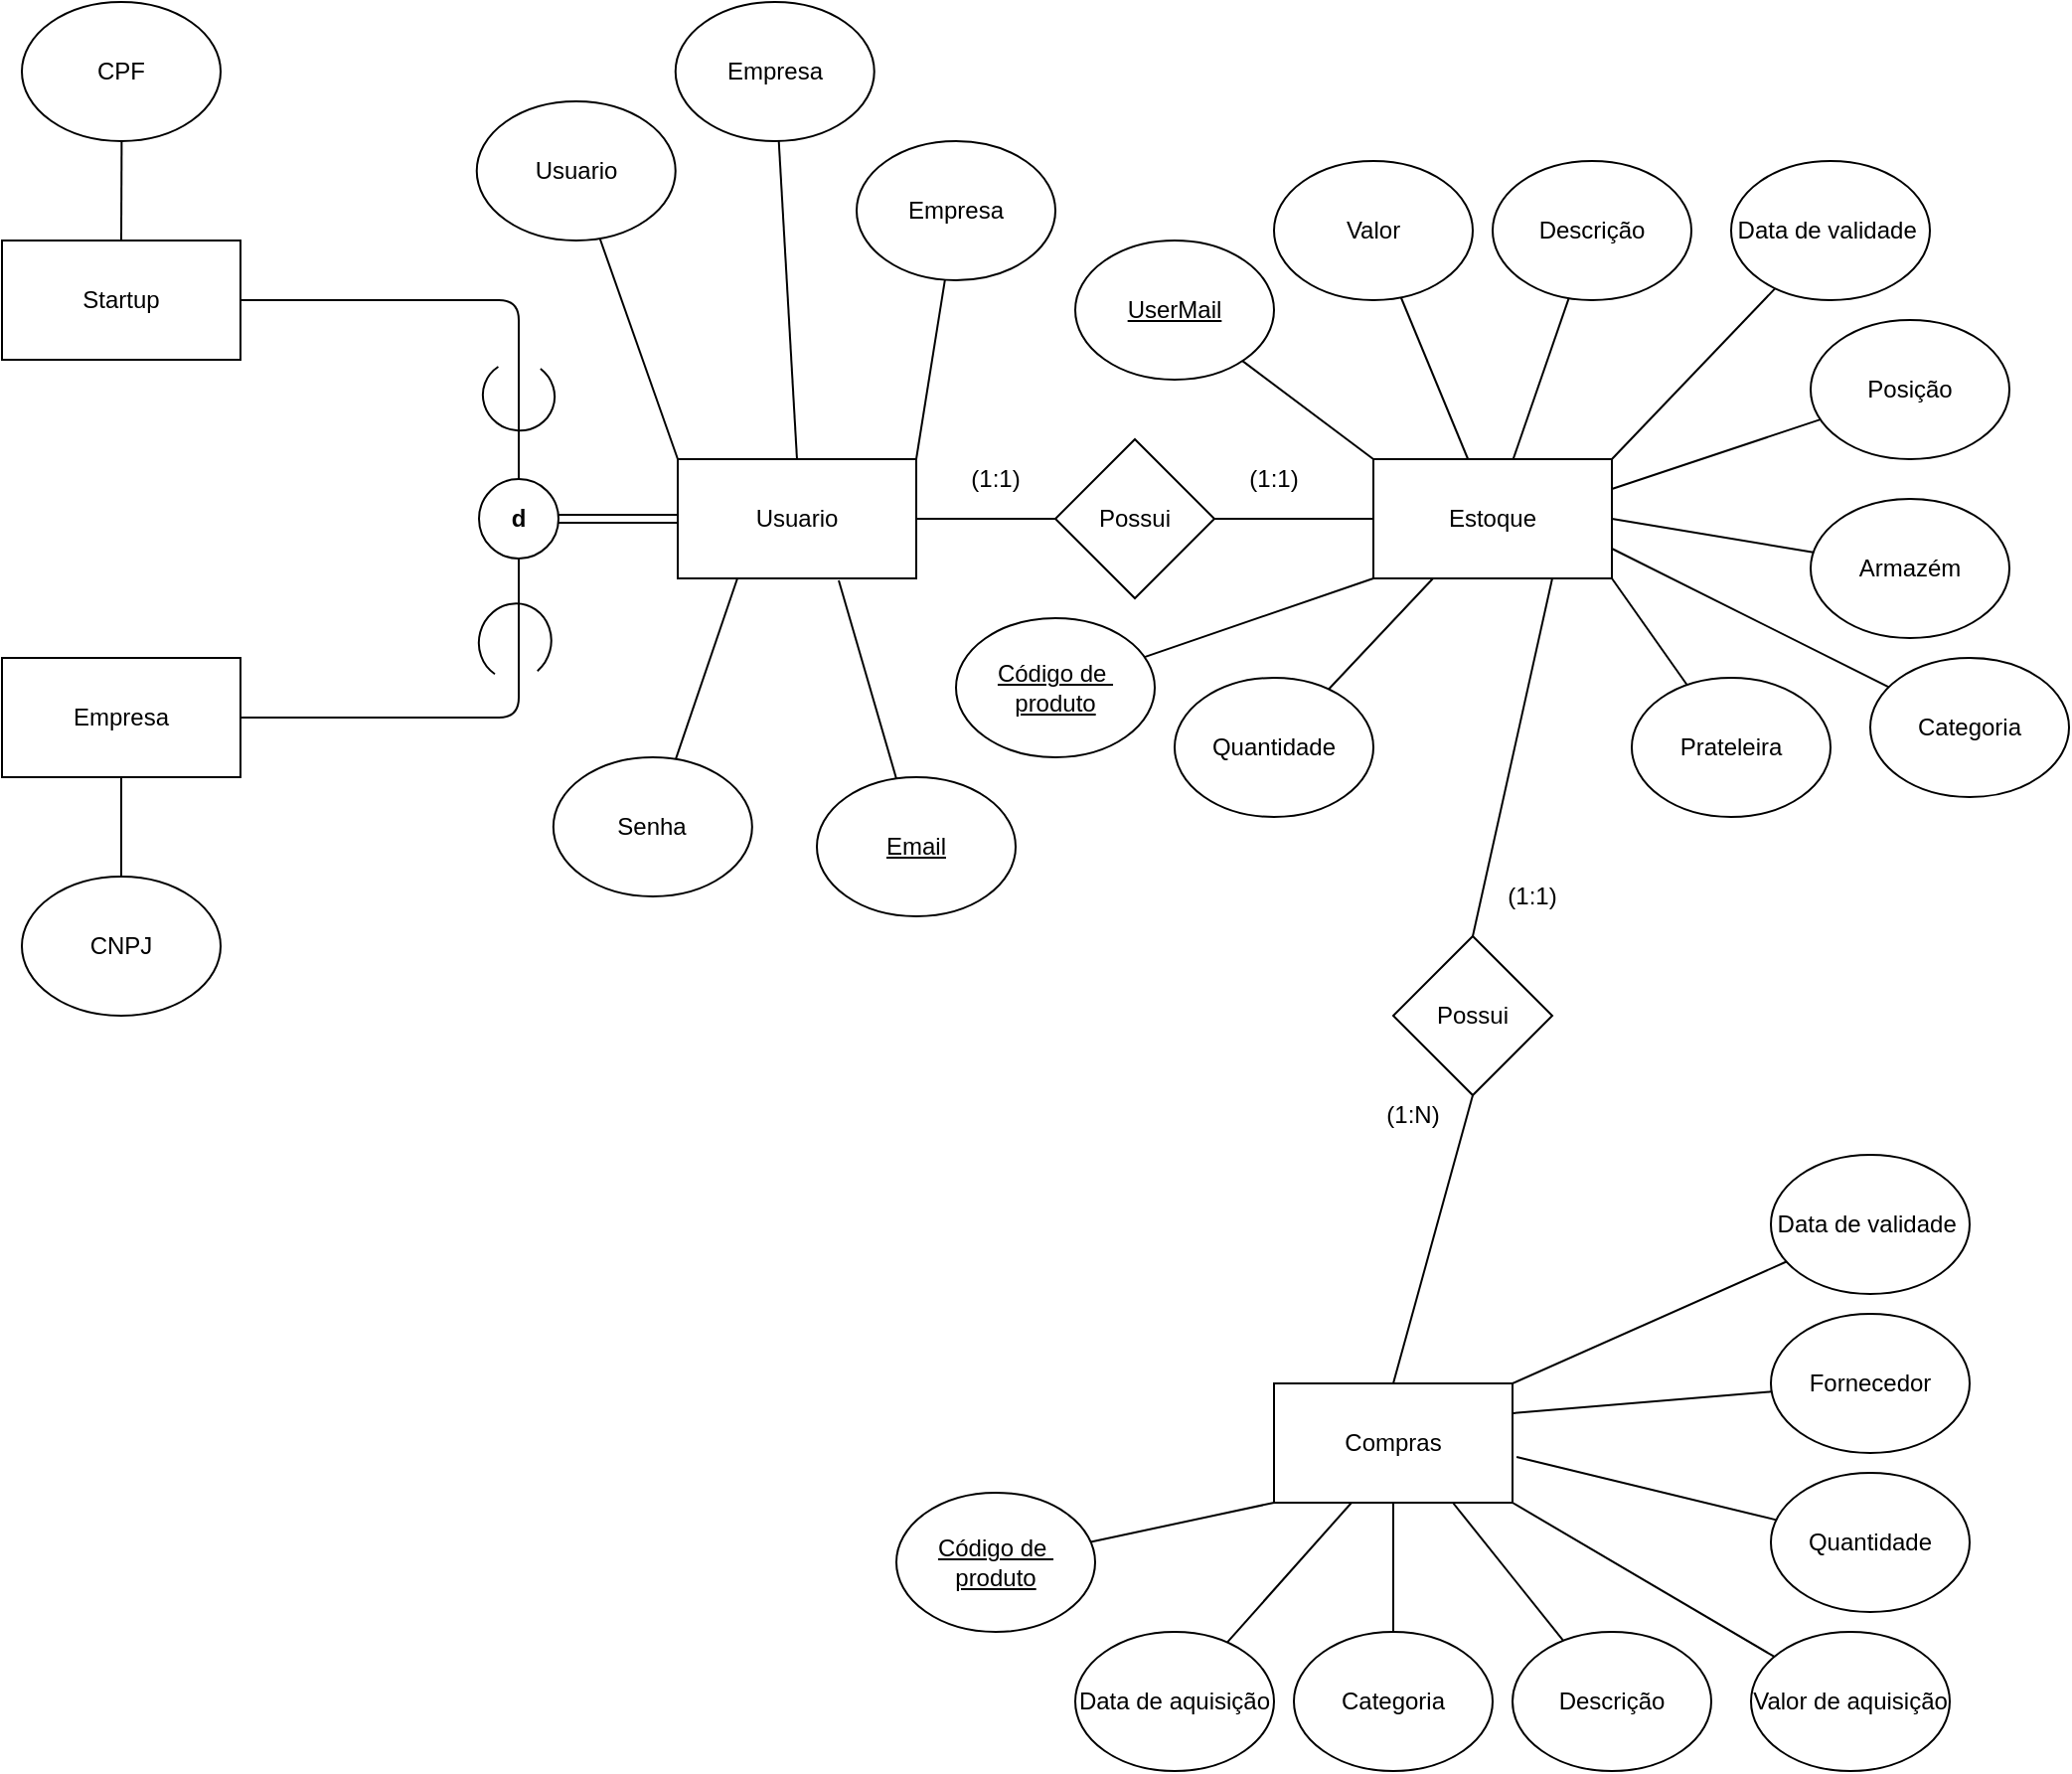 <mxfile version="14.6.13" type="device"><diagram id="1OuSqB6n7RIC-IwQSMWY" name="Página-1"><mxGraphModel dx="780" dy="1982" grid="1" gridSize="10" guides="1" tooltips="1" connect="1" arrows="1" fold="1" page="1" pageScale="1" pageWidth="827" pageHeight="1169" math="0" shadow="0"><root><mxCell id="0"/><mxCell id="1" parent="0"/><mxCell id="R41f_Rn7LxnGJc4v9FjH-8" value="" style="edgeStyle=none;orthogonalLoop=1;jettySize=auto;html=1;endArrow=none;" parent="1" source="ovXorbNw-mh5iWZCvVrl-1" target="ovXorbNw-mh5iWZCvVrl-5" edge="1"><mxGeometry relative="1" as="geometry"/></mxCell><mxCell id="ovXorbNw-mh5iWZCvVrl-1" value="CNPJ" style="ellipse;whiteSpace=wrap;html=1;" parent="1" vertex="1"><mxGeometry x="130" y="410" width="100" height="70" as="geometry"/></mxCell><mxCell id="ovXorbNw-mh5iWZCvVrl-10" style="edgeStyle=none;orthogonalLoop=1;jettySize=auto;html=1;endArrow=none;entryX=1;entryY=0.5;entryDx=0;entryDy=0;exitX=0.5;exitY=0;exitDx=0;exitDy=0;" parent="1" source="ovXorbNw-mh5iWZCvVrl-12" target="ovXorbNw-mh5iWZCvVrl-6" edge="1"><mxGeometry relative="1" as="geometry"><mxPoint x="380" y="90" as="targetPoint"/><mxPoint x="380" y="170" as="sourcePoint"/><Array as="points"><mxPoint x="380" y="120"/></Array></mxGeometry></mxCell><mxCell id="ovXorbNw-mh5iWZCvVrl-11" style="edgeStyle=none;orthogonalLoop=1;jettySize=auto;html=1;endArrow=none;entryX=1;entryY=0.5;entryDx=0;entryDy=0;startArrow=none;" parent="1" target="ovXorbNw-mh5iWZCvVrl-5" edge="1"><mxGeometry relative="1" as="geometry"><mxPoint x="380" y="360" as="targetPoint"/><mxPoint x="340" y="330" as="sourcePoint"/><Array as="points"/></mxGeometry></mxCell><mxCell id="ovXorbNw-mh5iWZCvVrl-13" value="" style="edgeStyle=none;orthogonalLoop=1;jettySize=auto;html=1;endArrow=none;shape=link;" parent="1" source="ovXorbNw-mh5iWZCvVrl-2" target="ovXorbNw-mh5iWZCvVrl-12" edge="1"><mxGeometry relative="1" as="geometry"/></mxCell><mxCell id="R41f_Rn7LxnGJc4v9FjH-30" value="" style="edgeStyle=none;orthogonalLoop=1;jettySize=auto;html=1;endArrow=none;" parent="1" source="ovXorbNw-mh5iWZCvVrl-2" target="R41f_Rn7LxnGJc4v9FjH-9" edge="1"><mxGeometry relative="1" as="geometry"/></mxCell><mxCell id="ovXorbNw-mh5iWZCvVrl-2" value="Usuario" style="rounded=0;whiteSpace=wrap;html=1;" parent="1" vertex="1"><mxGeometry x="460" y="200" width="120" height="60" as="geometry"/></mxCell><mxCell id="ovXorbNw-mh5iWZCvVrl-3" value="Estoque" style="rounded=0;whiteSpace=wrap;html=1;" parent="1" vertex="1"><mxGeometry x="810" y="200" width="120" height="60" as="geometry"/></mxCell><mxCell id="R41f_Rn7LxnGJc4v9FjH-7" value="" style="edgeStyle=none;orthogonalLoop=1;jettySize=auto;html=1;endArrow=none;" parent="1" source="ovXorbNw-mh5iWZCvVrl-4" target="ovXorbNw-mh5iWZCvVrl-6" edge="1"><mxGeometry relative="1" as="geometry"/></mxCell><mxCell id="ovXorbNw-mh5iWZCvVrl-4" value="CPF" style="ellipse;whiteSpace=wrap;html=1;" parent="1" vertex="1"><mxGeometry x="130" y="-30" width="100" height="70" as="geometry"/></mxCell><mxCell id="ovXorbNw-mh5iWZCvVrl-5" value="Empresa" style="rounded=0;whiteSpace=wrap;html=1;" parent="1" vertex="1"><mxGeometry x="120" y="300" width="120" height="60" as="geometry"/></mxCell><mxCell id="ovXorbNw-mh5iWZCvVrl-6" value="Startup" style="rounded=0;whiteSpace=wrap;html=1;" parent="1" vertex="1"><mxGeometry x="120" y="90" width="120" height="60" as="geometry"/></mxCell><mxCell id="ovXorbNw-mh5iWZCvVrl-12" value="&lt;b&gt;d&lt;/b&gt;" style="ellipse;whiteSpace=wrap;html=1;aspect=fixed;" parent="1" vertex="1"><mxGeometry x="360" y="210" width="40" height="40" as="geometry"/></mxCell><mxCell id="R41f_Rn7LxnGJc4v9FjH-31" value="" style="edgeStyle=none;orthogonalLoop=1;jettySize=auto;html=1;endArrow=none;" parent="1" source="R41f_Rn7LxnGJc4v9FjH-9" target="ovXorbNw-mh5iWZCvVrl-3" edge="1"><mxGeometry relative="1" as="geometry"/></mxCell><mxCell id="R41f_Rn7LxnGJc4v9FjH-9" value="Possui" style="rhombus;whiteSpace=wrap;html=1;" parent="1" vertex="1"><mxGeometry x="650" y="190" width="80" height="80" as="geometry"/></mxCell><mxCell id="R41f_Rn7LxnGJc4v9FjH-45" style="edgeStyle=none;orthogonalLoop=1;jettySize=auto;html=1;endArrow=none;" parent="1" source="R41f_Rn7LxnGJc4v9FjH-18" target="ovXorbNw-mh5iWZCvVrl-3" edge="1"><mxGeometry relative="1" as="geometry"/></mxCell><mxCell id="R41f_Rn7LxnGJc4v9FjH-18" value="Valor" style="ellipse;whiteSpace=wrap;html=1;" parent="1" vertex="1"><mxGeometry x="760" y="50" width="100" height="70" as="geometry"/></mxCell><mxCell id="R41f_Rn7LxnGJc4v9FjH-47" style="edgeStyle=none;orthogonalLoop=1;jettySize=auto;html=1;entryX=1;entryY=0;entryDx=0;entryDy=0;endArrow=none;" parent="1" source="R41f_Rn7LxnGJc4v9FjH-22" target="ovXorbNw-mh5iWZCvVrl-3" edge="1"><mxGeometry relative="1" as="geometry"/></mxCell><mxCell id="R41f_Rn7LxnGJc4v9FjH-22" value="Data de validade&amp;nbsp;" style="ellipse;whiteSpace=wrap;html=1;" parent="1" vertex="1"><mxGeometry x="990" y="50" width="100" height="70" as="geometry"/></mxCell><mxCell id="R41f_Rn7LxnGJc4v9FjH-46" style="edgeStyle=none;orthogonalLoop=1;jettySize=auto;html=1;endArrow=none;" parent="1" source="R41f_Rn7LxnGJc4v9FjH-24" target="ovXorbNw-mh5iWZCvVrl-3" edge="1"><mxGeometry relative="1" as="geometry"/></mxCell><mxCell id="R41f_Rn7LxnGJc4v9FjH-24" value="Descrição" style="ellipse;whiteSpace=wrap;html=1;" parent="1" vertex="1"><mxGeometry x="870" y="50" width="100" height="70" as="geometry"/></mxCell><mxCell id="R41f_Rn7LxnGJc4v9FjH-50" style="edgeStyle=none;orthogonalLoop=1;jettySize=auto;html=1;entryX=1;entryY=0.75;entryDx=0;entryDy=0;endArrow=none;" parent="1" source="R41f_Rn7LxnGJc4v9FjH-25" target="ovXorbNw-mh5iWZCvVrl-3" edge="1"><mxGeometry relative="1" as="geometry"/></mxCell><mxCell id="R41f_Rn7LxnGJc4v9FjH-25" value="Categoria" style="ellipse;whiteSpace=wrap;html=1;" parent="1" vertex="1"><mxGeometry x="1060" y="300" width="100" height="70" as="geometry"/></mxCell><mxCell id="R41f_Rn7LxnGJc4v9FjH-48" style="edgeStyle=none;orthogonalLoop=1;jettySize=auto;html=1;entryX=1;entryY=0.25;entryDx=0;entryDy=0;endArrow=none;" parent="1" source="R41f_Rn7LxnGJc4v9FjH-26" target="ovXorbNw-mh5iWZCvVrl-3" edge="1"><mxGeometry relative="1" as="geometry"/></mxCell><mxCell id="R41f_Rn7LxnGJc4v9FjH-26" value="Posição" style="ellipse;whiteSpace=wrap;html=1;" parent="1" vertex="1"><mxGeometry x="1030" y="130" width="100" height="70" as="geometry"/></mxCell><mxCell id="R41f_Rn7LxnGJc4v9FjH-53" style="edgeStyle=none;orthogonalLoop=1;jettySize=auto;html=1;entryX=0.25;entryY=1;entryDx=0;entryDy=0;endArrow=none;" parent="1" source="R41f_Rn7LxnGJc4v9FjH-27" target="ovXorbNw-mh5iWZCvVrl-3" edge="1"><mxGeometry relative="1" as="geometry"/></mxCell><mxCell id="R41f_Rn7LxnGJc4v9FjH-27" value="Quantidade" style="ellipse;whiteSpace=wrap;html=1;" parent="1" vertex="1"><mxGeometry x="710" y="310" width="100" height="70" as="geometry"/></mxCell><mxCell id="R41f_Rn7LxnGJc4v9FjH-29" value="Compras" style="rounded=0;whiteSpace=wrap;html=1;" parent="1" vertex="1"><mxGeometry x="760" y="665" width="120" height="60" as="geometry"/></mxCell><mxCell id="R41f_Rn7LxnGJc4v9FjH-51" style="edgeStyle=none;orthogonalLoop=1;jettySize=auto;html=1;entryX=1;entryY=1;entryDx=0;entryDy=0;endArrow=none;" parent="1" source="R41f_Rn7LxnGJc4v9FjH-32" target="ovXorbNw-mh5iWZCvVrl-3" edge="1"><mxGeometry relative="1" as="geometry"/></mxCell><mxCell id="R41f_Rn7LxnGJc4v9FjH-32" value="Prateleira" style="ellipse;whiteSpace=wrap;html=1;" parent="1" vertex="1"><mxGeometry x="940" y="310" width="100" height="70" as="geometry"/></mxCell><mxCell id="R41f_Rn7LxnGJc4v9FjH-49" style="edgeStyle=none;orthogonalLoop=1;jettySize=auto;html=1;entryX=1;entryY=0.5;entryDx=0;entryDy=0;endArrow=none;" parent="1" source="R41f_Rn7LxnGJc4v9FjH-33" target="ovXorbNw-mh5iWZCvVrl-3" edge="1"><mxGeometry relative="1" as="geometry"/></mxCell><mxCell id="R41f_Rn7LxnGJc4v9FjH-33" value="Armazém" style="ellipse;whiteSpace=wrap;html=1;" parent="1" vertex="1"><mxGeometry x="1030" y="220" width="100" height="70" as="geometry"/></mxCell><mxCell id="R41f_Rn7LxnGJc4v9FjH-52" style="edgeStyle=none;orthogonalLoop=1;jettySize=auto;html=1;entryX=0;entryY=0;entryDx=0;entryDy=0;endArrow=none;" parent="1" source="R41f_Rn7LxnGJc4v9FjH-35" target="ovXorbNw-mh5iWZCvVrl-3" edge="1"><mxGeometry relative="1" as="geometry"/></mxCell><mxCell id="R41f_Rn7LxnGJc4v9FjH-35" value="UserMail" style="ellipse;whiteSpace=wrap;html=1;fontStyle=4" parent="1" vertex="1"><mxGeometry x="660" y="90" width="100" height="70" as="geometry"/></mxCell><mxCell id="R41f_Rn7LxnGJc4v9FjH-64" style="edgeStyle=none;orthogonalLoop=1;jettySize=auto;html=1;entryX=0;entryY=1;entryDx=0;entryDy=0;endArrow=none;" parent="1" source="R41f_Rn7LxnGJc4v9FjH-37" target="R41f_Rn7LxnGJc4v9FjH-29" edge="1"><mxGeometry relative="1" as="geometry"/></mxCell><mxCell id="R41f_Rn7LxnGJc4v9FjH-37" value="Código de&amp;nbsp;&lt;br&gt;produto" style="ellipse;whiteSpace=wrap;html=1;fontStyle=4" parent="1" vertex="1"><mxGeometry x="570" y="720" width="100" height="70" as="geometry"/></mxCell><mxCell id="R41f_Rn7LxnGJc4v9FjH-62" style="edgeStyle=none;orthogonalLoop=1;jettySize=auto;html=1;entryX=0.5;entryY=1;entryDx=0;entryDy=0;endArrow=none;" parent="1" source="R41f_Rn7LxnGJc4v9FjH-38" target="R41f_Rn7LxnGJc4v9FjH-29" edge="1"><mxGeometry relative="1" as="geometry"/></mxCell><mxCell id="R41f_Rn7LxnGJc4v9FjH-38" value="Categoria" style="ellipse;whiteSpace=wrap;html=1;" parent="1" vertex="1"><mxGeometry x="770" y="790" width="100" height="70" as="geometry"/></mxCell><mxCell id="R41f_Rn7LxnGJc4v9FjH-59" style="edgeStyle=none;orthogonalLoop=1;jettySize=auto;html=1;entryX=1.017;entryY=0.617;entryDx=0;entryDy=0;entryPerimeter=0;endArrow=none;" parent="1" source="R41f_Rn7LxnGJc4v9FjH-39" target="R41f_Rn7LxnGJc4v9FjH-29" edge="1"><mxGeometry relative="1" as="geometry"/></mxCell><mxCell id="R41f_Rn7LxnGJc4v9FjH-39" value="Quantidade" style="ellipse;whiteSpace=wrap;html=1;" parent="1" vertex="1"><mxGeometry x="1010" y="710" width="100" height="70" as="geometry"/></mxCell><mxCell id="R41f_Rn7LxnGJc4v9FjH-57" style="edgeStyle=none;orthogonalLoop=1;jettySize=auto;html=1;entryX=1;entryY=0;entryDx=0;entryDy=0;endArrow=none;" parent="1" source="R41f_Rn7LxnGJc4v9FjH-40" target="R41f_Rn7LxnGJc4v9FjH-29" edge="1"><mxGeometry relative="1" as="geometry"/></mxCell><mxCell id="R41f_Rn7LxnGJc4v9FjH-40" value="Data de validade&amp;nbsp;" style="ellipse;whiteSpace=wrap;html=1;" parent="1" vertex="1"><mxGeometry x="1010" y="550" width="100" height="70" as="geometry"/></mxCell><mxCell id="R41f_Rn7LxnGJc4v9FjH-61" style="edgeStyle=none;orthogonalLoop=1;jettySize=auto;html=1;entryX=0.75;entryY=1;entryDx=0;entryDy=0;endArrow=none;" parent="1" source="R41f_Rn7LxnGJc4v9FjH-41" target="R41f_Rn7LxnGJc4v9FjH-29" edge="1"><mxGeometry relative="1" as="geometry"/></mxCell><mxCell id="R41f_Rn7LxnGJc4v9FjH-41" value="Descrição" style="ellipse;whiteSpace=wrap;html=1;" parent="1" vertex="1"><mxGeometry x="880" y="790" width="100" height="70" as="geometry"/></mxCell><mxCell id="R41f_Rn7LxnGJc4v9FjH-63" style="edgeStyle=none;orthogonalLoop=1;jettySize=auto;html=1;entryX=0.325;entryY=1;entryDx=0;entryDy=0;entryPerimeter=0;endArrow=none;" parent="1" source="R41f_Rn7LxnGJc4v9FjH-42" target="R41f_Rn7LxnGJc4v9FjH-29" edge="1"><mxGeometry relative="1" as="geometry"/></mxCell><mxCell id="R41f_Rn7LxnGJc4v9FjH-42" value="Data de aquisição" style="ellipse;whiteSpace=wrap;html=1;" parent="1" vertex="1"><mxGeometry x="660" y="790" width="100" height="70" as="geometry"/></mxCell><mxCell id="R41f_Rn7LxnGJc4v9FjH-60" style="edgeStyle=none;orthogonalLoop=1;jettySize=auto;html=1;entryX=1;entryY=1;entryDx=0;entryDy=0;endArrow=none;" parent="1" source="R41f_Rn7LxnGJc4v9FjH-43" target="R41f_Rn7LxnGJc4v9FjH-29" edge="1"><mxGeometry relative="1" as="geometry"/></mxCell><mxCell id="R41f_Rn7LxnGJc4v9FjH-43" value="Valor de aquisição" style="ellipse;whiteSpace=wrap;html=1;" parent="1" vertex="1"><mxGeometry x="1000" y="790" width="100" height="70" as="geometry"/></mxCell><mxCell id="R41f_Rn7LxnGJc4v9FjH-58" style="edgeStyle=none;orthogonalLoop=1;jettySize=auto;html=1;entryX=1;entryY=0.25;entryDx=0;entryDy=0;endArrow=none;" parent="1" source="R41f_Rn7LxnGJc4v9FjH-44" target="R41f_Rn7LxnGJc4v9FjH-29" edge="1"><mxGeometry relative="1" as="geometry"/></mxCell><mxCell id="R41f_Rn7LxnGJc4v9FjH-44" value="Fornecedor" style="ellipse;whiteSpace=wrap;html=1;" parent="1" vertex="1"><mxGeometry x="1010" y="630" width="100" height="70" as="geometry"/></mxCell><mxCell id="R41f_Rn7LxnGJc4v9FjH-55" style="edgeStyle=none;orthogonalLoop=1;jettySize=auto;html=1;entryX=0;entryY=1;entryDx=0;entryDy=0;endArrow=none;" parent="1" source="R41f_Rn7LxnGJc4v9FjH-54" target="ovXorbNw-mh5iWZCvVrl-3" edge="1"><mxGeometry relative="1" as="geometry"/></mxCell><mxCell id="R41f_Rn7LxnGJc4v9FjH-54" value="Código de&amp;nbsp;&lt;br&gt;produto" style="ellipse;whiteSpace=wrap;html=1;fontStyle=4" parent="1" vertex="1"><mxGeometry x="600" y="280" width="100" height="70" as="geometry"/></mxCell><mxCell id="R41f_Rn7LxnGJc4v9FjH-66" style="edgeStyle=none;orthogonalLoop=1;jettySize=auto;html=1;endArrow=none;entryX=0.5;entryY=0;entryDx=0;entryDy=0;exitX=0.5;exitY=1;exitDx=0;exitDy=0;" parent="1" source="R41f_Rn7LxnGJc4v9FjH-65" target="R41f_Rn7LxnGJc4v9FjH-29" edge="1"><mxGeometry relative="1" as="geometry"/></mxCell><mxCell id="R41f_Rn7LxnGJc4v9FjH-67" style="edgeStyle=none;orthogonalLoop=1;jettySize=auto;html=1;entryX=0.75;entryY=1;entryDx=0;entryDy=0;endArrow=none;exitX=0.5;exitY=0;exitDx=0;exitDy=0;" parent="1" source="R41f_Rn7LxnGJc4v9FjH-65" target="ovXorbNw-mh5iWZCvVrl-3" edge="1"><mxGeometry relative="1" as="geometry"/></mxCell><mxCell id="R41f_Rn7LxnGJc4v9FjH-65" value="Possui" style="rhombus;whiteSpace=wrap;html=1;" parent="1" vertex="1"><mxGeometry x="820" y="440" width="80" height="80" as="geometry"/></mxCell><mxCell id="R41f_Rn7LxnGJc4v9FjH-68" value="" style="verticalLabelPosition=bottom;verticalAlign=top;html=1;shape=mxgraph.basic.arc;startAngle=0.3;endAngle=0.1;rotation=-70;" parent="1" vertex="1"><mxGeometry x="362.59" y="150" width="34.83" height="36.29" as="geometry"/></mxCell><mxCell id="R41f_Rn7LxnGJc4v9FjH-70" value="" style="verticalLabelPosition=bottom;verticalAlign=top;html=1;shape=mxgraph.basic.arc;startAngle=0.3;endAngle=0.1;rotation=105;" parent="1" vertex="1"><mxGeometry x="358.87" y="273.71" width="38.55" height="36.29" as="geometry"/></mxCell><mxCell id="R41f_Rn7LxnGJc4v9FjH-71" value="" style="edgeStyle=none;orthogonalLoop=1;jettySize=auto;html=1;endArrow=none;exitX=0.5;exitY=1;exitDx=0;exitDy=0;" parent="1" source="ovXorbNw-mh5iWZCvVrl-12" edge="1"><mxGeometry relative="1" as="geometry"><mxPoint x="340" y="330" as="targetPoint"/><mxPoint x="380" y="250" as="sourcePoint"/><Array as="points"><mxPoint x="380" y="330"/></Array></mxGeometry></mxCell><mxCell id="IXe_yIImbDdiA7XfMPBz-8" style="edgeStyle=none;orthogonalLoop=1;jettySize=auto;html=1;entryX=0;entryY=0;entryDx=0;entryDy=0;endArrow=none;" edge="1" parent="1" source="IXe_yIImbDdiA7XfMPBz-1" target="ovXorbNw-mh5iWZCvVrl-2"><mxGeometry relative="1" as="geometry"/></mxCell><mxCell id="IXe_yIImbDdiA7XfMPBz-1" value="Usuario" style="ellipse;whiteSpace=wrap;html=1;fontStyle=0;rotation=0;" vertex="1" parent="1"><mxGeometry x="358.87" y="20" width="100" height="70" as="geometry"/></mxCell><mxCell id="IXe_yIImbDdiA7XfMPBz-9" style="edgeStyle=none;orthogonalLoop=1;jettySize=auto;html=1;entryX=0.5;entryY=0;entryDx=0;entryDy=0;endArrow=none;" edge="1" parent="1" source="IXe_yIImbDdiA7XfMPBz-2" target="ovXorbNw-mh5iWZCvVrl-2"><mxGeometry relative="1" as="geometry"/></mxCell><mxCell id="IXe_yIImbDdiA7XfMPBz-2" value="Empresa" style="ellipse;whiteSpace=wrap;html=1;fontStyle=0" vertex="1" parent="1"><mxGeometry x="458.87" y="-30" width="100" height="70" as="geometry"/></mxCell><mxCell id="IXe_yIImbDdiA7XfMPBz-10" style="edgeStyle=none;orthogonalLoop=1;jettySize=auto;html=1;entryX=1;entryY=0;entryDx=0;entryDy=0;endArrow=none;" edge="1" parent="1" source="IXe_yIImbDdiA7XfMPBz-3" target="ovXorbNw-mh5iWZCvVrl-2"><mxGeometry relative="1" as="geometry"/></mxCell><mxCell id="IXe_yIImbDdiA7XfMPBz-3" value="Empresa" style="ellipse;whiteSpace=wrap;html=1;fontStyle=0" vertex="1" parent="1"><mxGeometry x="550" y="40" width="100" height="70" as="geometry"/></mxCell><mxCell id="IXe_yIImbDdiA7XfMPBz-11" style="edgeStyle=none;orthogonalLoop=1;jettySize=auto;html=1;entryX=0.25;entryY=1;entryDx=0;entryDy=0;endArrow=none;" edge="1" parent="1" source="IXe_yIImbDdiA7XfMPBz-4" target="ovXorbNw-mh5iWZCvVrl-2"><mxGeometry relative="1" as="geometry"/></mxCell><mxCell id="IXe_yIImbDdiA7XfMPBz-4" value="Senha" style="ellipse;whiteSpace=wrap;html=1;fontStyle=0" vertex="1" parent="1"><mxGeometry x="397.42" y="350" width="100" height="70" as="geometry"/></mxCell><mxCell id="IXe_yIImbDdiA7XfMPBz-12" style="edgeStyle=none;orthogonalLoop=1;jettySize=auto;html=1;entryX=0.675;entryY=1.017;entryDx=0;entryDy=0;entryPerimeter=0;endArrow=none;" edge="1" parent="1" source="IXe_yIImbDdiA7XfMPBz-5" target="ovXorbNw-mh5iWZCvVrl-2"><mxGeometry relative="1" as="geometry"/></mxCell><mxCell id="IXe_yIImbDdiA7XfMPBz-5" value="Email" style="ellipse;whiteSpace=wrap;html=1;fontStyle=4" vertex="1" parent="1"><mxGeometry x="530" y="360" width="100" height="70" as="geometry"/></mxCell><mxCell id="IXe_yIImbDdiA7XfMPBz-13" value="(1:1)" style="text;html=1;strokeColor=none;fillColor=none;align=center;verticalAlign=middle;whiteSpace=wrap;rounded=0;" vertex="1" parent="1"><mxGeometry x="600" y="200" width="40" height="20" as="geometry"/></mxCell><mxCell id="IXe_yIImbDdiA7XfMPBz-14" value="(1:1)" style="text;html=1;strokeColor=none;fillColor=none;align=center;verticalAlign=middle;whiteSpace=wrap;rounded=0;" vertex="1" parent="1"><mxGeometry x="740" y="200" width="40" height="20" as="geometry"/></mxCell><mxCell id="IXe_yIImbDdiA7XfMPBz-15" value="(1:1)" style="text;html=1;strokeColor=none;fillColor=none;align=center;verticalAlign=middle;whiteSpace=wrap;rounded=0;" vertex="1" parent="1"><mxGeometry x="870" y="410" width="40" height="20" as="geometry"/></mxCell><mxCell id="IXe_yIImbDdiA7XfMPBz-16" value="(1:N)" style="text;html=1;strokeColor=none;fillColor=none;align=center;verticalAlign=middle;whiteSpace=wrap;rounded=0;" vertex="1" parent="1"><mxGeometry x="810" y="520" width="40" height="20" as="geometry"/></mxCell></root></mxGraphModel></diagram></mxfile>